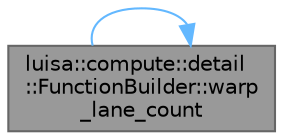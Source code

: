 digraph "luisa::compute::detail::FunctionBuilder::warp_lane_count"
{
 // LATEX_PDF_SIZE
  bgcolor="transparent";
  edge [fontname=Helvetica,fontsize=10,labelfontname=Helvetica,labelfontsize=10];
  node [fontname=Helvetica,fontsize=10,shape=box,height=0.2,width=0.4];
  rankdir="LR";
  Node1 [id="Node000001",label="luisa::compute::detail\l::FunctionBuilder::warp\l_lane_count",height=0.2,width=0.4,color="gray40", fillcolor="grey60", style="filled", fontcolor="black",tooltip="Return warp lane count"];
  Node1 -> Node1 [id="edge1_Node000001_Node000001",color="steelblue1",style="solid",tooltip=" "];
}
